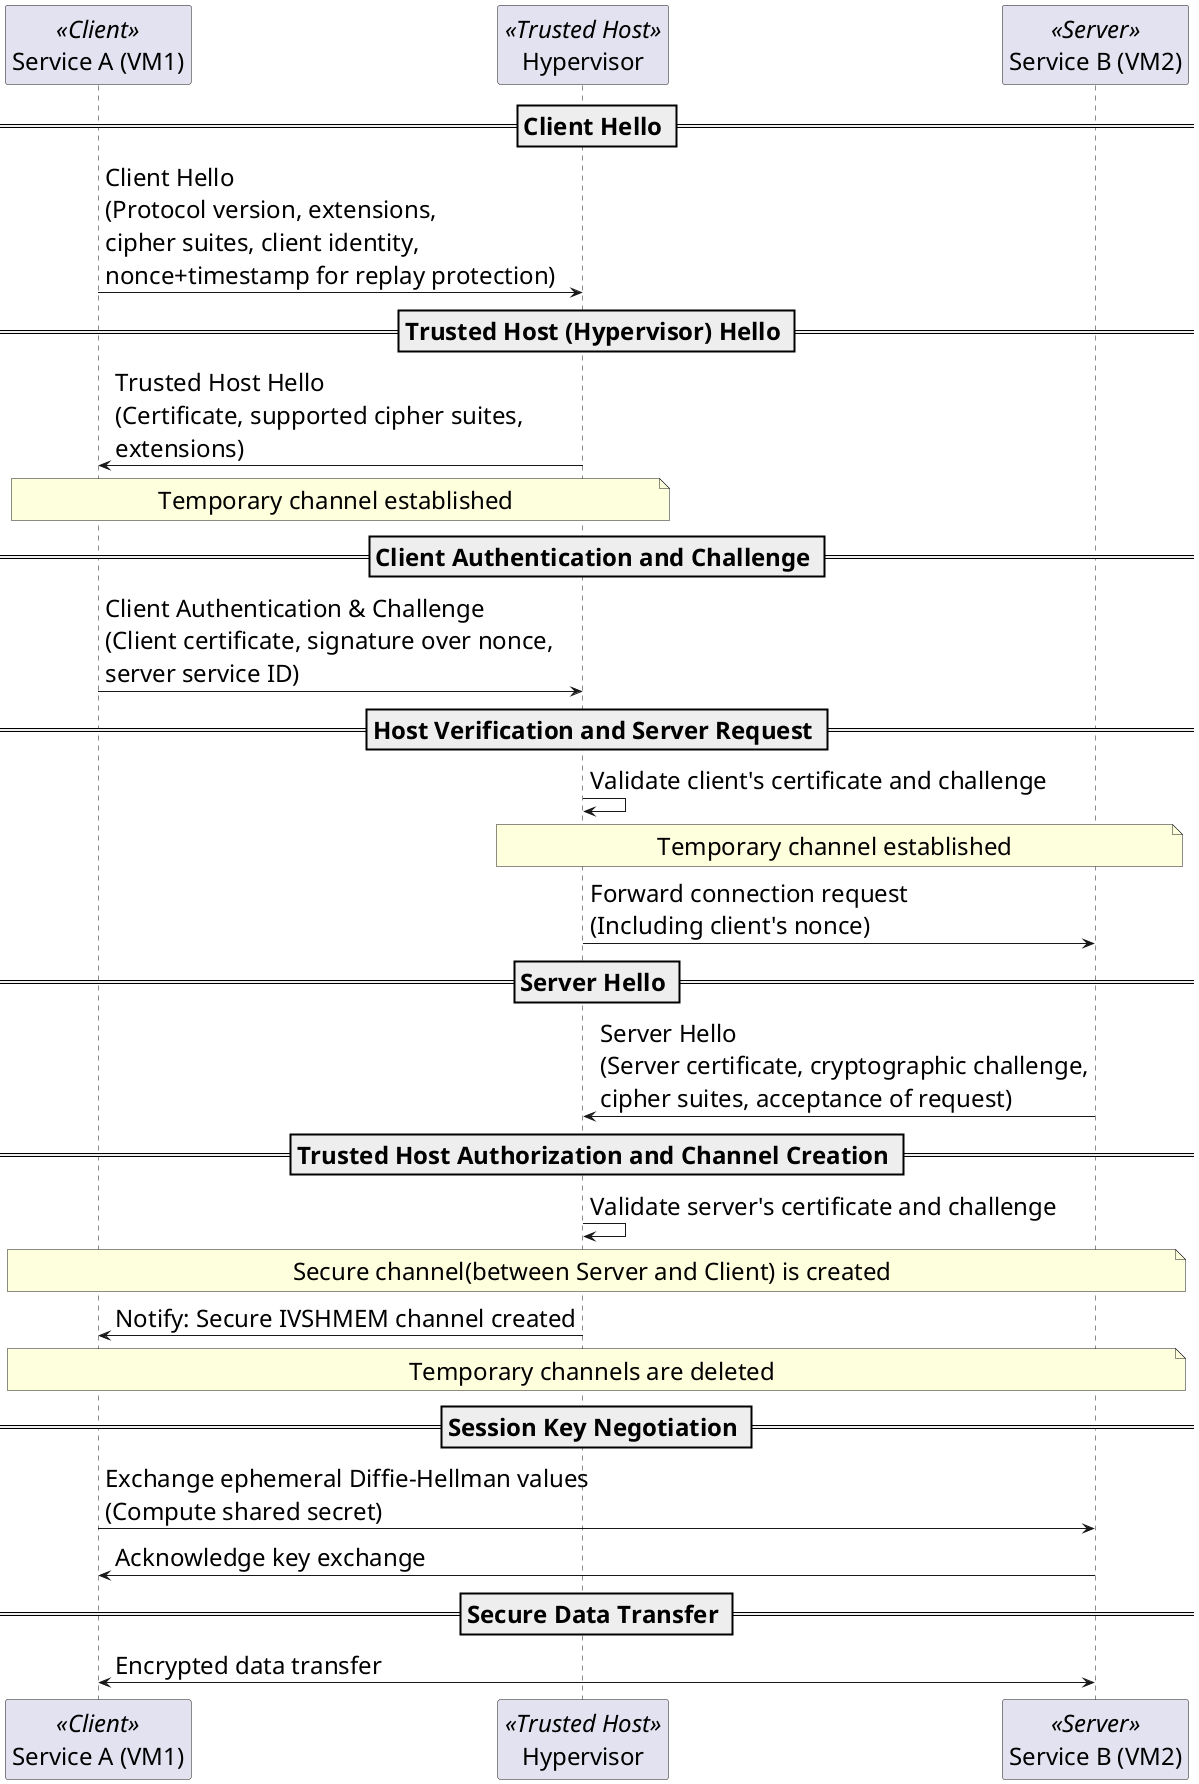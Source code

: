 @startuml Channel Protocol
skinparam participantStyle rectangle
skinparam defaultFontSize 24 


participant "Service A (VM1)" as Client <<Client>>
participant "Hypervisor" as Host <<Trusted Host>>
participant "Service B (VM2)" as Server <<Server>>


== Client Hello ==
Client -> Host : Client Hello\n(Protocol version, extensions,\ncipher suites, client identity,\nnonce+timestamp for replay protection)

== Trusted Host (Hypervisor) Hello ==
Host -> Client : Trusted Host Hello\n(Certificate, supported cipher suites,\nextensions)
note over Client,Host: Temporary channel established

== Client Authentication and Challenge ==
Client -> Host : Client Authentication & Challenge\n(Client certificate, signature over nonce,\nserver service ID)

== Host Verification and Server Request ==
Host -> Host : Validate client's certificate and challenge
note over Host,Server: Temporary channel established
Host -> Server : Forward connection request\n(Including client's nonce)

== Server Hello ==
Server -> Host : Server Hello\n(Server certificate, cryptographic challenge,\ncipher suites, acceptance of request)

== Trusted Host Authorization and Channel Creation ==
Host -> Host : Validate server's certificate and challenge
note over Client,Server: Secure channel(between Server and Client) is created
Host -> Client : Notify: Secure IVSHMEM channel created
note over Client,Server: Temporary channels are deleted

== Session Key Negotiation ==
Client -> Server : Exchange ephemeral Diffie-Hellman values\n(Compute shared secret)
Server -> Client : Acknowledge key exchange

== Secure Data Transfer ==
Client <-> Server : Encrypted data transfer


@enduml
